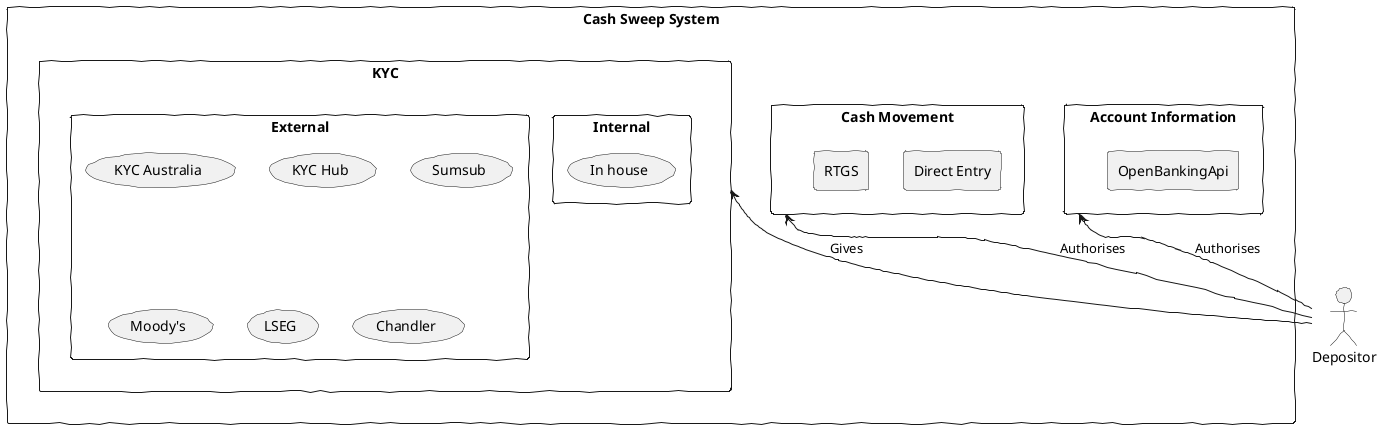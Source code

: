 @startuml
skinparam handwritten true

actor Depositor

rectangle "Cash Sweep System" {
    rectangle "KYC" {
        rectangle Internal {
            (In house)
        }
        rectangle External {
            (KYC Australia)
            (KYC Hub)
            (Sumsub)
            (Moody's)
            (LSEG)
            (Chandler)
        }
    }

    rectangle "Cash Movement" {
        rectangle "Direct Entry" {
        }
        rectangle RTGS {
        }
    }

    rectangle "Account Information" {
        rectangle OpenBankingApi
    }
}

Depositor -u-> KYC : Gives
Depositor -u-> "Cash Movement" : Authorises
Depositor -u-> "Account Information" : Authorises

@enduml